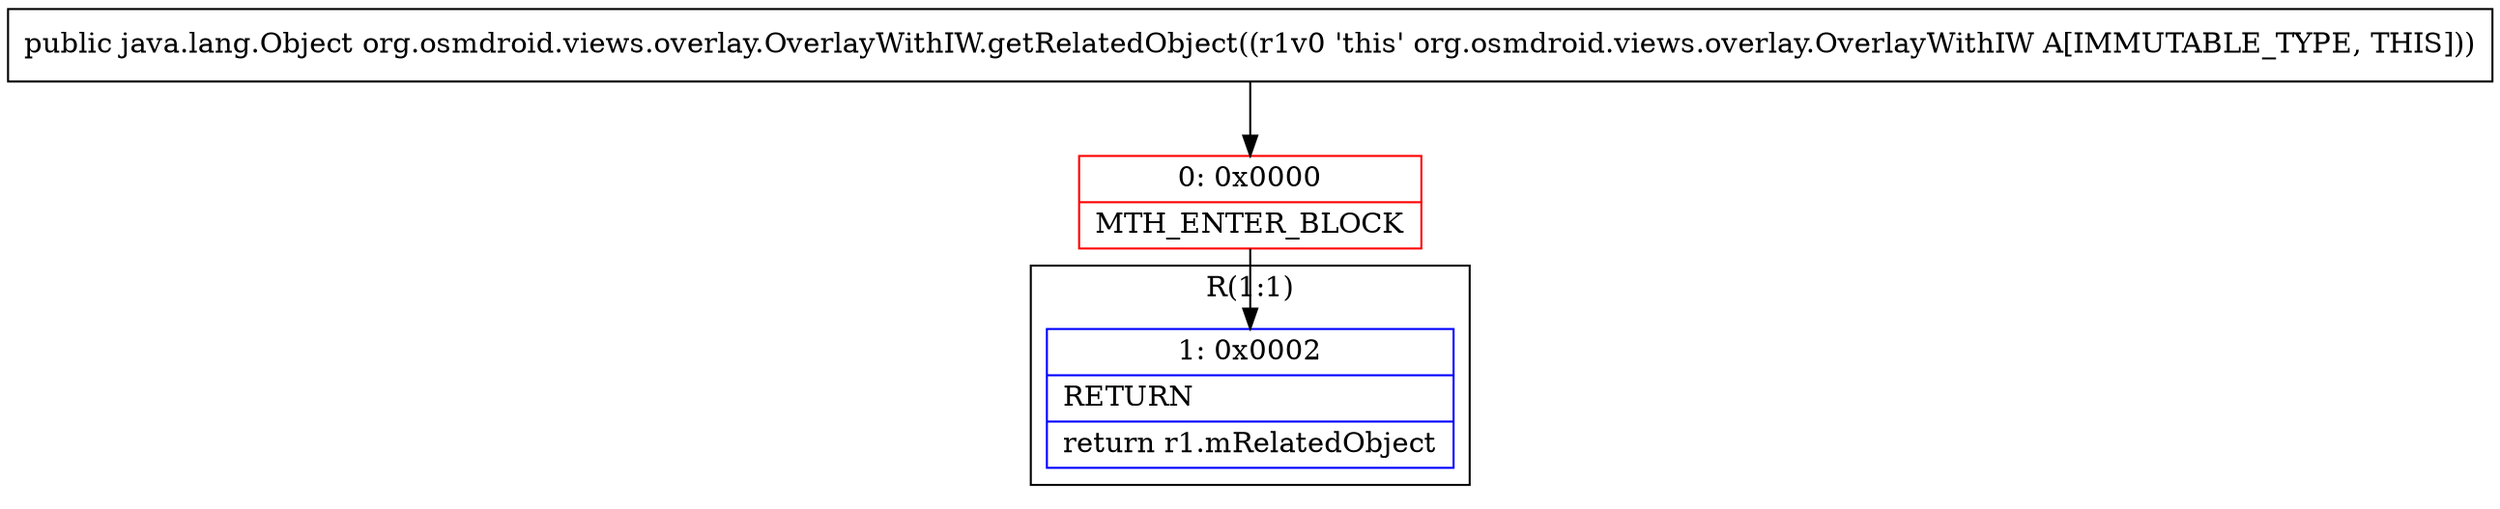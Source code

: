 digraph "CFG fororg.osmdroid.views.overlay.OverlayWithIW.getRelatedObject()Ljava\/lang\/Object;" {
subgraph cluster_Region_1124912615 {
label = "R(1:1)";
node [shape=record,color=blue];
Node_1 [shape=record,label="{1\:\ 0x0002|RETURN\l|return r1.mRelatedObject\l}"];
}
Node_0 [shape=record,color=red,label="{0\:\ 0x0000|MTH_ENTER_BLOCK\l}"];
MethodNode[shape=record,label="{public java.lang.Object org.osmdroid.views.overlay.OverlayWithIW.getRelatedObject((r1v0 'this' org.osmdroid.views.overlay.OverlayWithIW A[IMMUTABLE_TYPE, THIS])) }"];
MethodNode -> Node_0;
Node_0 -> Node_1;
}

